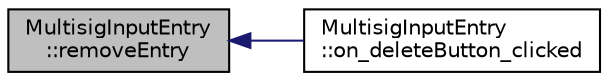 digraph "MultisigInputEntry::removeEntry"
{
  edge [fontname="Helvetica",fontsize="10",labelfontname="Helvetica",labelfontsize="10"];
  node [fontname="Helvetica",fontsize="10",shape=record];
  rankdir="LR";
  Node77 [label="MultisigInputEntry\l::removeEntry",height=0.2,width=0.4,color="black", fillcolor="grey75", style="filled", fontcolor="black"];
  Node77 -> Node78 [dir="back",color="midnightblue",fontsize="10",style="solid",fontname="Helvetica"];
  Node78 [label="MultisigInputEntry\l::on_deleteButton_clicked",height=0.2,width=0.4,color="black", fillcolor="white", style="filled",URL="$d9/d3d/class_multisig_input_entry.html#a05eef89a942a0ac15b41cc205ef0718b"];
}

